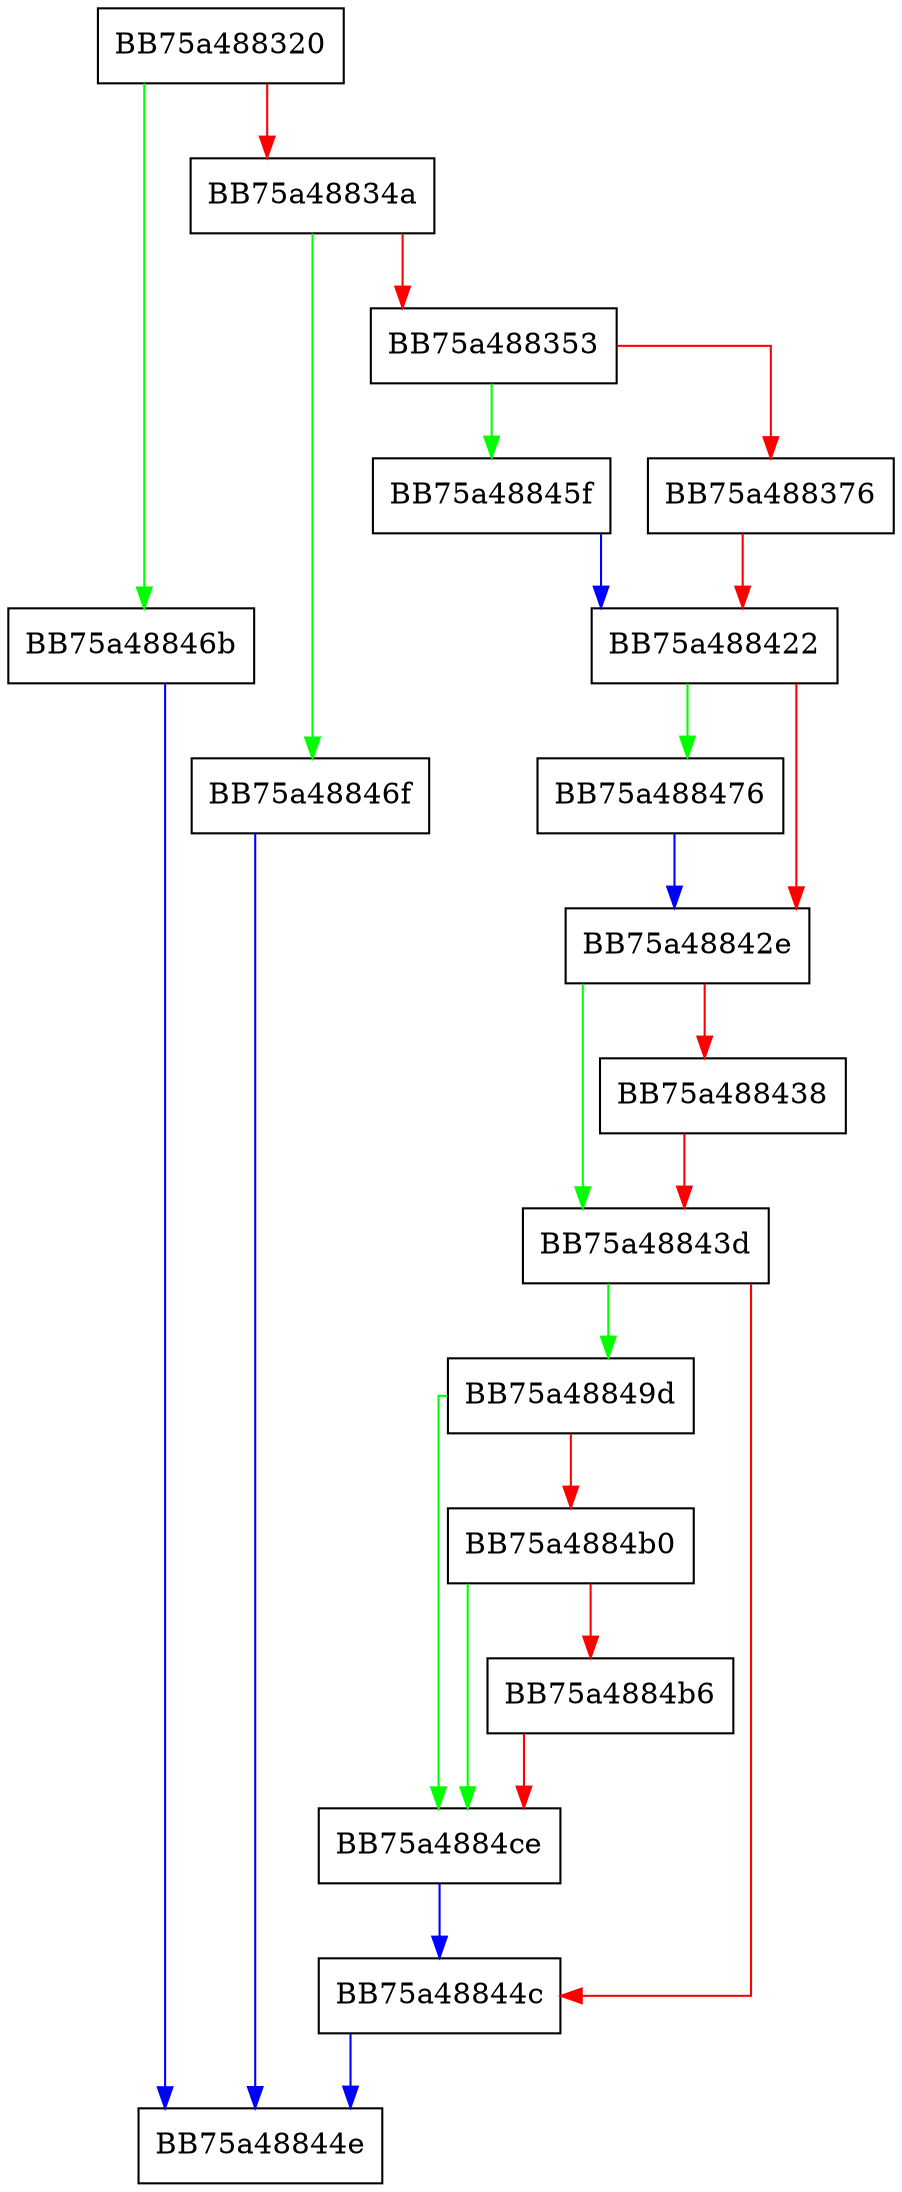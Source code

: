 digraph ParseMemPe {
  node [shape="box"];
  graph [splines=ortho];
  BB75a488320 -> BB75a48846b [color="green"];
  BB75a488320 -> BB75a48834a [color="red"];
  BB75a48834a -> BB75a48846f [color="green"];
  BB75a48834a -> BB75a488353 [color="red"];
  BB75a488353 -> BB75a48845f [color="green"];
  BB75a488353 -> BB75a488376 [color="red"];
  BB75a488376 -> BB75a488422 [color="red"];
  BB75a488422 -> BB75a488476 [color="green"];
  BB75a488422 -> BB75a48842e [color="red"];
  BB75a48842e -> BB75a48843d [color="green"];
  BB75a48842e -> BB75a488438 [color="red"];
  BB75a488438 -> BB75a48843d [color="red"];
  BB75a48843d -> BB75a48849d [color="green"];
  BB75a48843d -> BB75a48844c [color="red"];
  BB75a48844c -> BB75a48844e [color="blue"];
  BB75a48845f -> BB75a488422 [color="blue"];
  BB75a48846b -> BB75a48844e [color="blue"];
  BB75a48846f -> BB75a48844e [color="blue"];
  BB75a488476 -> BB75a48842e [color="blue"];
  BB75a48849d -> BB75a4884ce [color="green"];
  BB75a48849d -> BB75a4884b0 [color="red"];
  BB75a4884b0 -> BB75a4884ce [color="green"];
  BB75a4884b0 -> BB75a4884b6 [color="red"];
  BB75a4884b6 -> BB75a4884ce [color="red"];
  BB75a4884ce -> BB75a48844c [color="blue"];
}